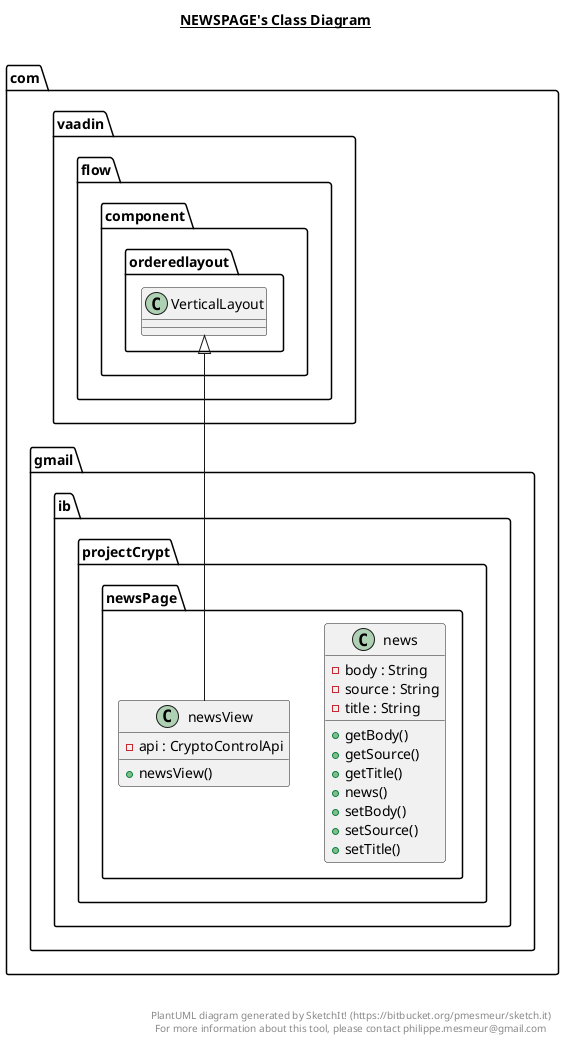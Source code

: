 @startuml

title __NEWSPAGE's Class Diagram__\n

  namespace com.gmail.ib.projectCrypt {
    namespace newsPage {
      class com.gmail.ib.projectCrypt.newsPage.news {
          - body : String
          - source : String
          - title : String
          + getBody()
          + getSource()
          + getTitle()
          + news()
          + setBody()
          + setSource()
          + setTitle()
      }
    }
  }
  

  namespace com.gmail.ib.projectCrypt {
    namespace newsPage {
      class com.gmail.ib.projectCrypt.newsPage.newsView {
          - api : CryptoControlApi
          + newsView()
      }
    }
  }
  

  com.gmail.ib.projectCrypt.newsPage.newsView -up-|> com.vaadin.flow.component.orderedlayout.VerticalLayout


right footer


PlantUML diagram generated by SketchIt! (https://bitbucket.org/pmesmeur/sketch.it)
For more information about this tool, please contact philippe.mesmeur@gmail.com
endfooter

@enduml
